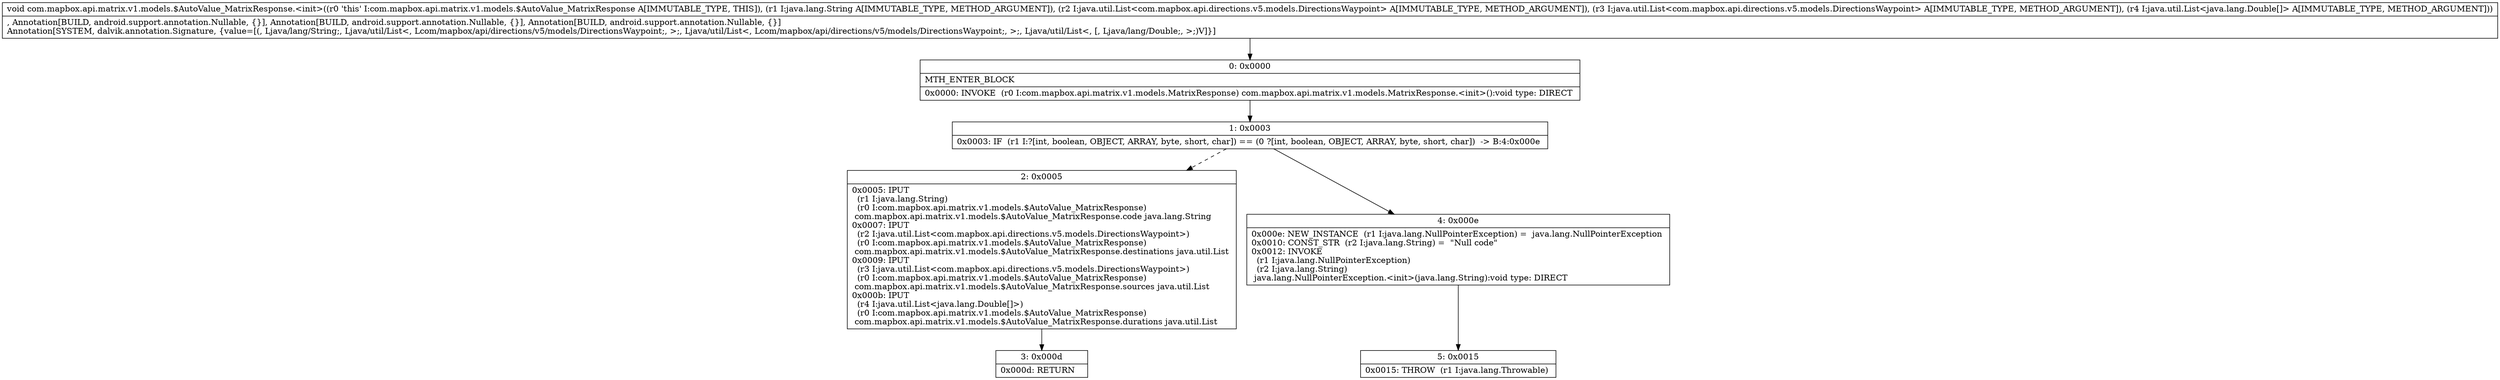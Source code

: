 digraph "CFG forcom.mapbox.api.matrix.v1.models.$AutoValue_MatrixResponse.\<init\>(Ljava\/lang\/String;Ljava\/util\/List;Ljava\/util\/List;Ljava\/util\/List;)V" {
Node_0 [shape=record,label="{0\:\ 0x0000|MTH_ENTER_BLOCK\l|0x0000: INVOKE  (r0 I:com.mapbox.api.matrix.v1.models.MatrixResponse) com.mapbox.api.matrix.v1.models.MatrixResponse.\<init\>():void type: DIRECT \l}"];
Node_1 [shape=record,label="{1\:\ 0x0003|0x0003: IF  (r1 I:?[int, boolean, OBJECT, ARRAY, byte, short, char]) == (0 ?[int, boolean, OBJECT, ARRAY, byte, short, char])  \-\> B:4:0x000e \l}"];
Node_2 [shape=record,label="{2\:\ 0x0005|0x0005: IPUT  \l  (r1 I:java.lang.String)\l  (r0 I:com.mapbox.api.matrix.v1.models.$AutoValue_MatrixResponse)\l com.mapbox.api.matrix.v1.models.$AutoValue_MatrixResponse.code java.lang.String \l0x0007: IPUT  \l  (r2 I:java.util.List\<com.mapbox.api.directions.v5.models.DirectionsWaypoint\>)\l  (r0 I:com.mapbox.api.matrix.v1.models.$AutoValue_MatrixResponse)\l com.mapbox.api.matrix.v1.models.$AutoValue_MatrixResponse.destinations java.util.List \l0x0009: IPUT  \l  (r3 I:java.util.List\<com.mapbox.api.directions.v5.models.DirectionsWaypoint\>)\l  (r0 I:com.mapbox.api.matrix.v1.models.$AutoValue_MatrixResponse)\l com.mapbox.api.matrix.v1.models.$AutoValue_MatrixResponse.sources java.util.List \l0x000b: IPUT  \l  (r4 I:java.util.List\<java.lang.Double[]\>)\l  (r0 I:com.mapbox.api.matrix.v1.models.$AutoValue_MatrixResponse)\l com.mapbox.api.matrix.v1.models.$AutoValue_MatrixResponse.durations java.util.List \l}"];
Node_3 [shape=record,label="{3\:\ 0x000d|0x000d: RETURN   \l}"];
Node_4 [shape=record,label="{4\:\ 0x000e|0x000e: NEW_INSTANCE  (r1 I:java.lang.NullPointerException) =  java.lang.NullPointerException \l0x0010: CONST_STR  (r2 I:java.lang.String) =  \"Null code\" \l0x0012: INVOKE  \l  (r1 I:java.lang.NullPointerException)\l  (r2 I:java.lang.String)\l java.lang.NullPointerException.\<init\>(java.lang.String):void type: DIRECT \l}"];
Node_5 [shape=record,label="{5\:\ 0x0015|0x0015: THROW  (r1 I:java.lang.Throwable) \l}"];
MethodNode[shape=record,label="{void com.mapbox.api.matrix.v1.models.$AutoValue_MatrixResponse.\<init\>((r0 'this' I:com.mapbox.api.matrix.v1.models.$AutoValue_MatrixResponse A[IMMUTABLE_TYPE, THIS]), (r1 I:java.lang.String A[IMMUTABLE_TYPE, METHOD_ARGUMENT]), (r2 I:java.util.List\<com.mapbox.api.directions.v5.models.DirectionsWaypoint\> A[IMMUTABLE_TYPE, METHOD_ARGUMENT]), (r3 I:java.util.List\<com.mapbox.api.directions.v5.models.DirectionsWaypoint\> A[IMMUTABLE_TYPE, METHOD_ARGUMENT]), (r4 I:java.util.List\<java.lang.Double[]\> A[IMMUTABLE_TYPE, METHOD_ARGUMENT]))  | , Annotation[BUILD, android.support.annotation.Nullable, \{\}], Annotation[BUILD, android.support.annotation.Nullable, \{\}], Annotation[BUILD, android.support.annotation.Nullable, \{\}]\lAnnotation[SYSTEM, dalvik.annotation.Signature, \{value=[(, Ljava\/lang\/String;, Ljava\/util\/List\<, Lcom\/mapbox\/api\/directions\/v5\/models\/DirectionsWaypoint;, \>;, Ljava\/util\/List\<, Lcom\/mapbox\/api\/directions\/v5\/models\/DirectionsWaypoint;, \>;, Ljava\/util\/List\<, [, Ljava\/lang\/Double;, \>;)V]\}]\l}"];
MethodNode -> Node_0;
Node_0 -> Node_1;
Node_1 -> Node_2[style=dashed];
Node_1 -> Node_4;
Node_2 -> Node_3;
Node_4 -> Node_5;
}

